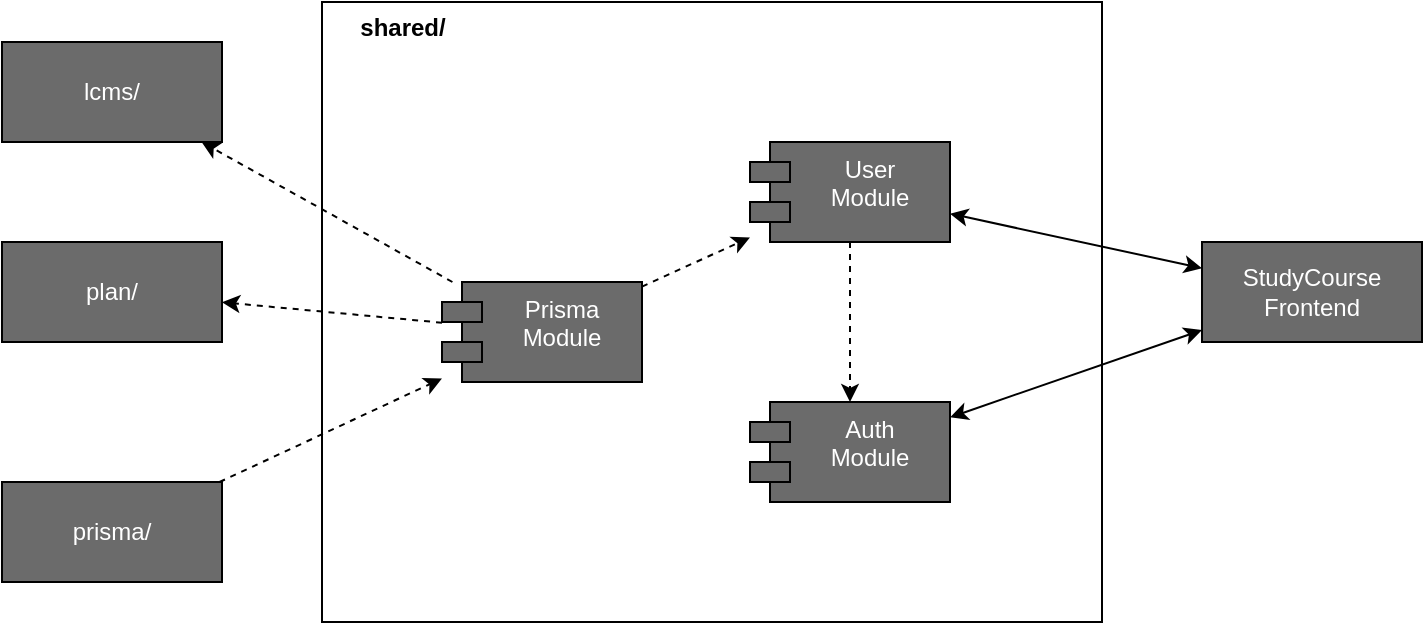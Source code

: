 <mxfile version="26.0.2">
  <diagram name="Page-1" id="ebVfzOk7nw778Sg8kHk1">
    <mxGraphModel dx="1434" dy="760" grid="1" gridSize="10" guides="1" tooltips="1" connect="1" arrows="1" fold="1" page="1" pageScale="1" pageWidth="827" pageHeight="1169" math="0" shadow="0">
      <root>
        <mxCell id="0" />
        <mxCell id="1" parent="0" />
        <mxCell id="ewVbMCEDbVBGsXnAFJ2N-3" value="" style="group;fillColor=none;fontColor=#FFFFFF;" parent="1" vertex="1" connectable="0">
          <mxGeometry x="200" y="150" width="390" height="310" as="geometry" />
        </mxCell>
        <mxCell id="ewVbMCEDbVBGsXnAFJ2N-1" value="" style="rounded=0;whiteSpace=wrap;html=1;" parent="ewVbMCEDbVBGsXnAFJ2N-3" vertex="1">
          <mxGeometry width="390" height="310" as="geometry" />
        </mxCell>
        <mxCell id="ewVbMCEDbVBGsXnAFJ2N-2" value="shared/" style="text;align=center;fontStyle=1;verticalAlign=middle;spacingLeft=3;spacingRight=3;strokeColor=none;rotatable=0;points=[[0,0.5],[1,0.5]];portConstraint=eastwest;html=1;" parent="ewVbMCEDbVBGsXnAFJ2N-3" vertex="1">
          <mxGeometry width="80" height="26" as="geometry" />
        </mxCell>
        <mxCell id="ewVbMCEDbVBGsXnAFJ2N-15" style="rounded=0;orthogonalLoop=1;jettySize=auto;html=1;dashed=1;" parent="ewVbMCEDbVBGsXnAFJ2N-3" source="ewVbMCEDbVBGsXnAFJ2N-9" target="ewVbMCEDbVBGsXnAFJ2N-10" edge="1">
          <mxGeometry relative="1" as="geometry" />
        </mxCell>
        <mxCell id="ewVbMCEDbVBGsXnAFJ2N-9" value="&lt;div&gt;Prisma Module&lt;/div&gt;" style="shape=module;align=left;spacingLeft=20;align=center;verticalAlign=top;whiteSpace=wrap;html=1;fillColor=#6B6B6B;fontColor=#FFFFFF;" parent="ewVbMCEDbVBGsXnAFJ2N-3" vertex="1">
          <mxGeometry x="60" y="140" width="100" height="50" as="geometry" />
        </mxCell>
        <mxCell id="6BaeeDsxPDyrmxmh7KzU-1" style="rounded=0;orthogonalLoop=1;jettySize=auto;html=1;dashed=1;" edge="1" parent="ewVbMCEDbVBGsXnAFJ2N-3" source="ewVbMCEDbVBGsXnAFJ2N-10" target="ewVbMCEDbVBGsXnAFJ2N-11">
          <mxGeometry relative="1" as="geometry" />
        </mxCell>
        <mxCell id="ewVbMCEDbVBGsXnAFJ2N-10" value="&lt;div&gt;User&lt;/div&gt;&lt;div&gt;Module&lt;/div&gt;" style="shape=module;align=left;spacingLeft=20;align=center;verticalAlign=top;whiteSpace=wrap;html=1;fillColor=#6B6B6B;fontColor=#FFFFFF;" parent="ewVbMCEDbVBGsXnAFJ2N-3" vertex="1">
          <mxGeometry x="214" y="70" width="100" height="50" as="geometry" />
        </mxCell>
        <mxCell id="ewVbMCEDbVBGsXnAFJ2N-11" value="&lt;div&gt;Auth&lt;br&gt;&lt;/div&gt;&lt;div&gt;Module&lt;/div&gt;" style="shape=module;align=left;spacingLeft=20;align=center;verticalAlign=top;whiteSpace=wrap;html=1;fillColor=#6B6B6B;fontColor=#FFFFFF;" parent="ewVbMCEDbVBGsXnAFJ2N-3" vertex="1">
          <mxGeometry x="214" y="200" width="100" height="50" as="geometry" />
        </mxCell>
        <mxCell id="ewVbMCEDbVBGsXnAFJ2N-12" style="rounded=0;orthogonalLoop=1;jettySize=auto;html=1;dashed=1;" parent="1" source="ewVbMCEDbVBGsXnAFJ2N-4" target="ewVbMCEDbVBGsXnAFJ2N-9" edge="1">
          <mxGeometry relative="1" as="geometry" />
        </mxCell>
        <mxCell id="ewVbMCEDbVBGsXnAFJ2N-4" value="prisma/" style="html=1;whiteSpace=wrap;fillColor=#6B6B6B;fontColor=#FFFFFF;" parent="1" vertex="1">
          <mxGeometry x="40" y="390" width="110" height="50" as="geometry" />
        </mxCell>
        <mxCell id="ewVbMCEDbVBGsXnAFJ2N-5" value="lcms/" style="html=1;whiteSpace=wrap;fillColor=#6B6B6B;fontColor=#FFFFFF;" parent="1" vertex="1">
          <mxGeometry x="40" y="170" width="110" height="50" as="geometry" />
        </mxCell>
        <mxCell id="ewVbMCEDbVBGsXnAFJ2N-6" value="plan/" style="html=1;whiteSpace=wrap;fillColor=#6B6B6B;fontColor=#FFFFFF;" parent="1" vertex="1">
          <mxGeometry x="40" y="270" width="110" height="50" as="geometry" />
        </mxCell>
        <mxCell id="ewVbMCEDbVBGsXnAFJ2N-8" value="StudyCourse Frontend" style="html=1;whiteSpace=wrap;fillColor=#6B6B6B;fontColor=#FFFFFF;" parent="1" vertex="1">
          <mxGeometry x="640" y="270" width="110" height="50" as="geometry" />
        </mxCell>
        <mxCell id="ewVbMCEDbVBGsXnAFJ2N-13" style="rounded=0;orthogonalLoop=1;jettySize=auto;html=1;dashed=1;" parent="1" source="ewVbMCEDbVBGsXnAFJ2N-9" target="ewVbMCEDbVBGsXnAFJ2N-6" edge="1">
          <mxGeometry relative="1" as="geometry" />
        </mxCell>
        <mxCell id="ewVbMCEDbVBGsXnAFJ2N-14" style="rounded=0;orthogonalLoop=1;jettySize=auto;html=1;dashed=1;" parent="1" source="ewVbMCEDbVBGsXnAFJ2N-9" target="ewVbMCEDbVBGsXnAFJ2N-5" edge="1">
          <mxGeometry relative="1" as="geometry" />
        </mxCell>
        <mxCell id="ewVbMCEDbVBGsXnAFJ2N-17" style="rounded=0;orthogonalLoop=1;jettySize=auto;html=1;startArrow=classic;startFill=1;" parent="1" source="ewVbMCEDbVBGsXnAFJ2N-10" target="ewVbMCEDbVBGsXnAFJ2N-8" edge="1">
          <mxGeometry relative="1" as="geometry" />
        </mxCell>
        <mxCell id="ewVbMCEDbVBGsXnAFJ2N-18" style="rounded=0;orthogonalLoop=1;jettySize=auto;html=1;startArrow=classic;startFill=1;" parent="1" source="ewVbMCEDbVBGsXnAFJ2N-11" target="ewVbMCEDbVBGsXnAFJ2N-8" edge="1">
          <mxGeometry relative="1" as="geometry" />
        </mxCell>
      </root>
    </mxGraphModel>
  </diagram>
</mxfile>
